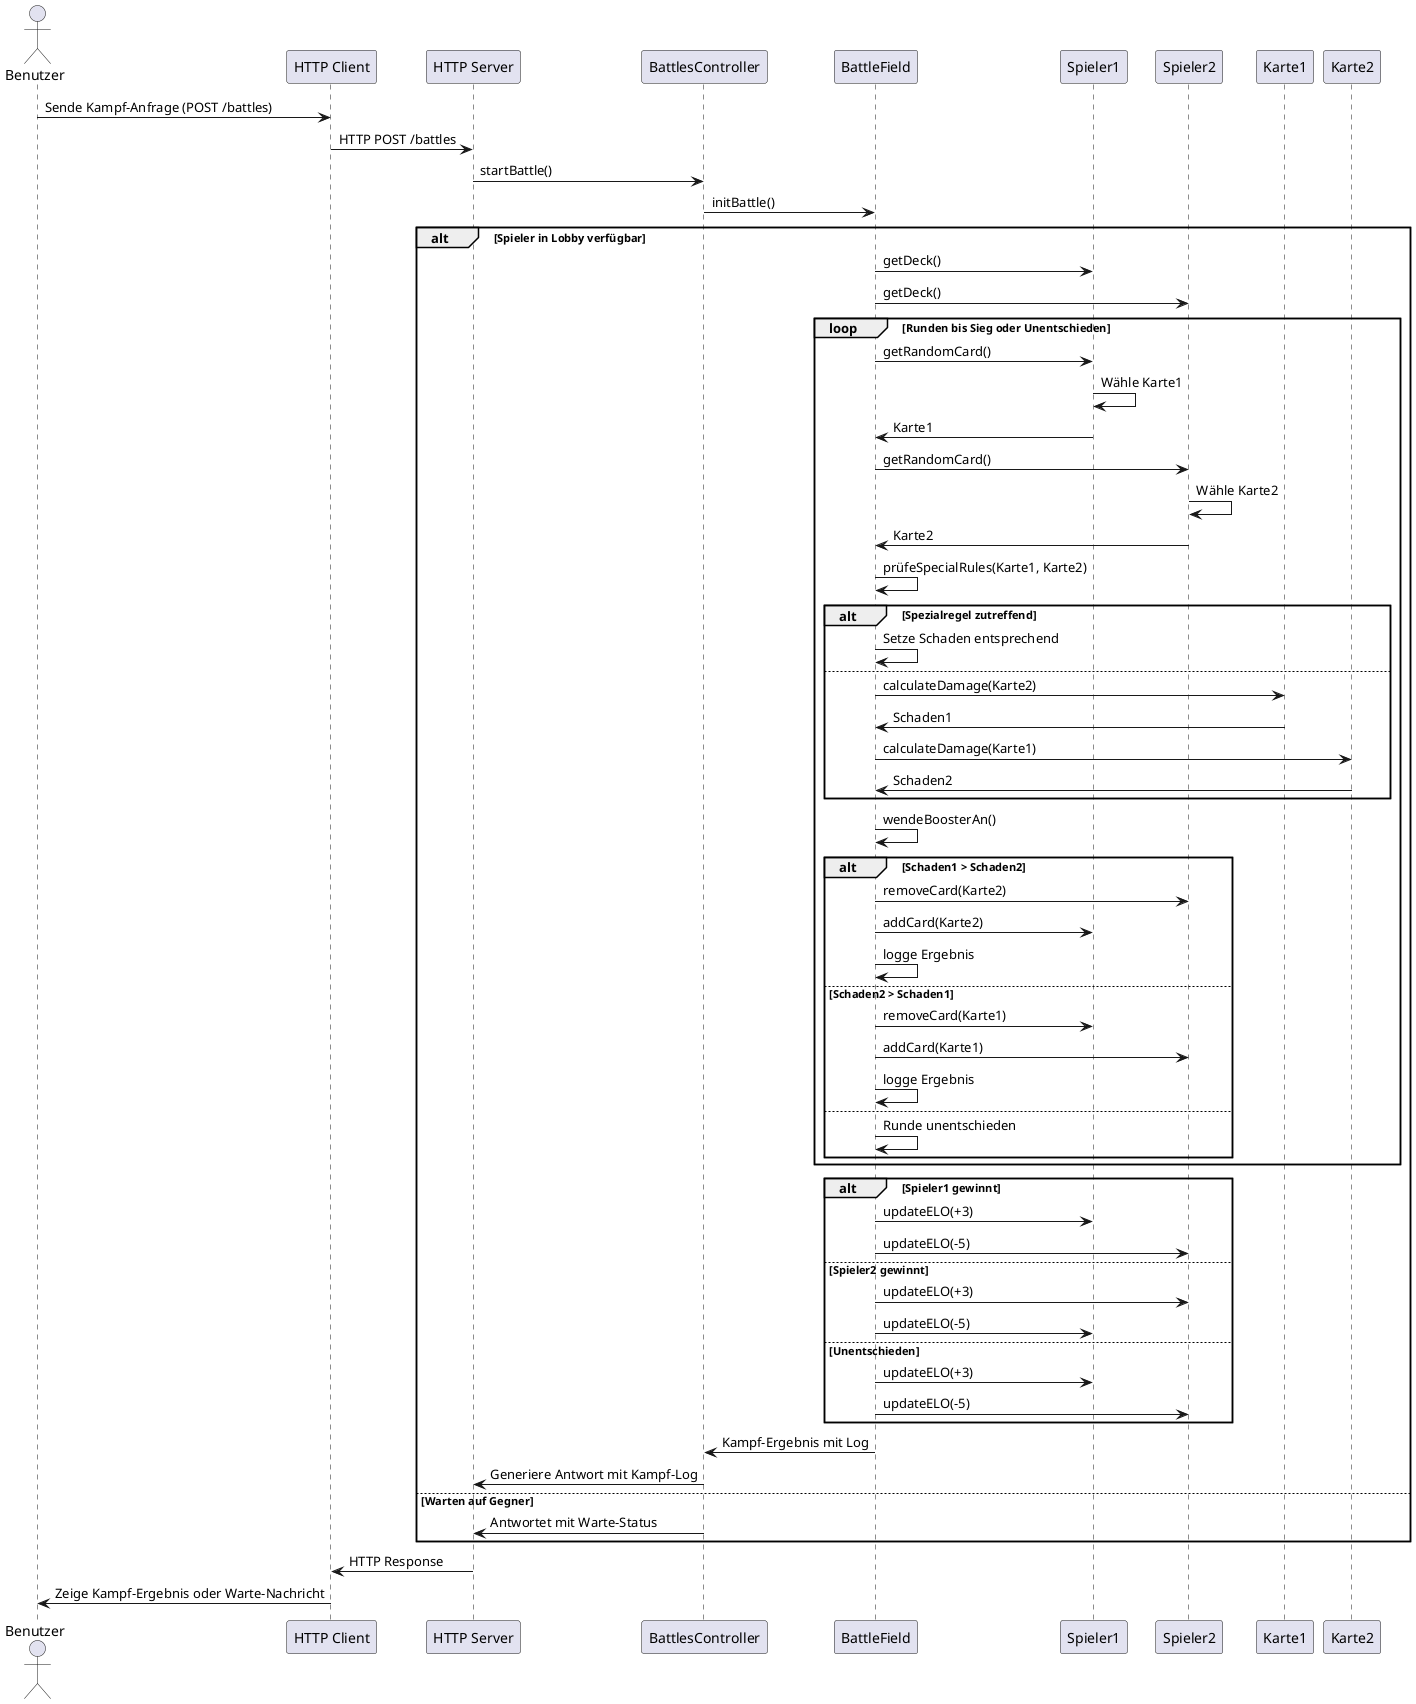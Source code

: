 @startuml
actor Benutzer
participant "HTTP Client" as Client
participant "HTTP Server" as Server
participant "BattlesController" as Controller
participant "BattleField" as BattleField
participant "Spieler1" as Spieler1
participant "Spieler2" as Spieler2
participant "Karte1" as Karte1
participant "Karte2" as Karte2

Benutzer -> Client: Sende Kampf-Anfrage (POST /battles)
Client -> Server: HTTP POST /battles
Server -> Controller: startBattle()
Controller -> BattleField: initBattle()

alt Spieler in Lobby verfügbar
    BattleField -> Spieler1: getDeck()
    BattleField -> Spieler2: getDeck()
    
    loop Runden bis Sieg oder Unentschieden
        BattleField -> Spieler1: getRandomCard()
        Spieler1 -> Spieler1: Wähle Karte1
        BattleField <- Spieler1: Karte1

        BattleField -> Spieler2: getRandomCard()
        Spieler2 -> Spieler2: Wähle Karte2
        BattleField <- Spieler2: Karte2

        BattleField -> BattleField: prüfeSpecialRules(Karte1, Karte2)
        alt Spezialregel zutreffend
            BattleField -> BattleField: Setze Schaden entsprechend
        else
            BattleField -> Karte1: calculateDamage(Karte2)
            BattleField <- Karte1: Schaden1

            BattleField -> Karte2: calculateDamage(Karte1)
            BattleField <- Karte2: Schaden2
        end

        BattleField -> BattleField: wendeBoosterAn()
        alt Schaden1 > Schaden2
            BattleField -> Spieler2: removeCard(Karte2)
            BattleField -> Spieler1: addCard(Karte2)
            BattleField -> BattleField: logge Ergebnis
        else Schaden2 > Schaden1
            BattleField -> Spieler1: removeCard(Karte1)
            BattleField -> Spieler2: addCard(Karte1)
            BattleField -> BattleField: logge Ergebnis
        else
            BattleField -> BattleField: Runde unentschieden
        end
    end

    alt Spieler1 gewinnt
        BattleField -> Spieler1: updateELO(+3)
        BattleField -> Spieler2: updateELO(-5)
    else Spieler2 gewinnt
        BattleField -> Spieler2: updateELO(+3)
        BattleField -> Spieler1: updateELO(-5)
    else Unentschieden
        BattleField -> Spieler1: updateELO(+3)
        BattleField -> Spieler2: updateELO(-5)
    end

    Controller <- BattleField: Kampf-Ergebnis mit Log
    Controller -> Server: Generiere Antwort mit Kampf-Log
else Warten auf Gegner
    Controller -> Server: Antwortet mit Warte-Status
end

Server -> Client: HTTP Response
Client -> Benutzer: Zeige Kampf-Ergebnis oder Warte-Nachricht
@enduml